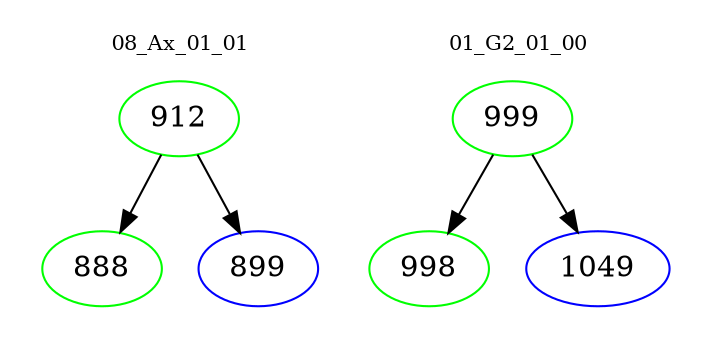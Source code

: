 digraph{
subgraph cluster_0 {
color = white
label = "08_Ax_01_01";
fontsize=10;
T0_912 [label="912", color="green"]
T0_912 -> T0_888 [color="black"]
T0_888 [label="888", color="green"]
T0_912 -> T0_899 [color="black"]
T0_899 [label="899", color="blue"]
}
subgraph cluster_1 {
color = white
label = "01_G2_01_00";
fontsize=10;
T1_999 [label="999", color="green"]
T1_999 -> T1_998 [color="black"]
T1_998 [label="998", color="green"]
T1_999 -> T1_1049 [color="black"]
T1_1049 [label="1049", color="blue"]
}
}
